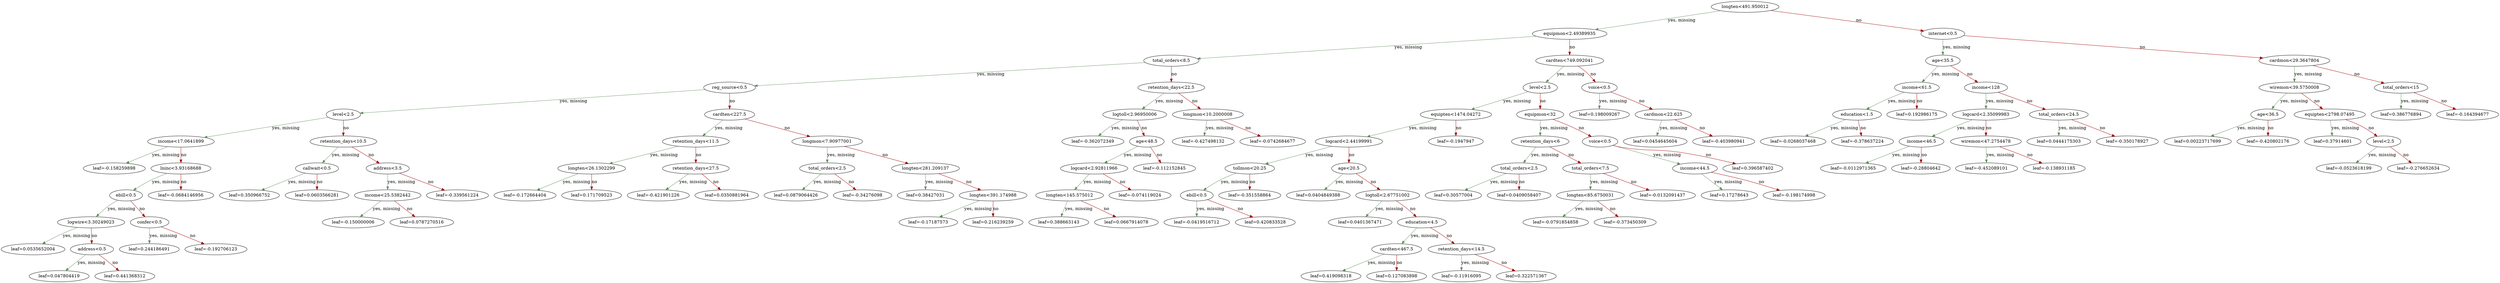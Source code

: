 digraph {
    graph [ rankdir=TB ]

    0 [ label="longten<491.950012" ]
    0 -> 1 [label="yes, missing" color="#638e5e"]
    0 -> 2 [label="no" color="#a40000"]

    1 [ label="equipmon<2.49389935" ]
    1 -> 3 [label="yes, missing" color="#638e5e"]
    1 -> 4 [label="no" color="#a40000"]

    3 [ label="total_orders<8.5" ]
    3 -> 7 [label="yes, missing" color="#638e5e"]
    3 -> 8 [label="no" color="#a40000"]

    7 [ label="reg_source<0.5" ]
    7 -> 15 [label="yes, missing" color="#638e5e"]
    7 -> 16 [label="no" color="#a40000"]

    15 [ label="level<2.5" ]
    15 -> 31 [label="yes, missing" color="#638e5e"]
    15 -> 32 [label="no" color="#a40000"]

    31 [ label="income<17.0641899" ]
    31 -> 55 [label="yes, missing" color="#638e5e"]
    31 -> 56 [label="no" color="#a40000"]

    55 [ label="leaf=-0.158259898" ]

    56 [ label="lninc<3.93168688" ]
    56 -> 77 [label="yes, missing" color="#638e5e"]
    56 -> 78 [label="no" color="#a40000"]

    77 [ label="ebill<0.5" ]
    77 -> 103 [label="yes, missing" color="#638e5e"]
    77 -> 104 [label="no" color="#a40000"]

    103 [ label="logwire<3.30249023" ]
    103 -> 117 [label="yes, missing" color="#638e5e"]
    103 -> 118 [label="no" color="#a40000"]

    117 [ label="leaf=0.0535652004" ]

    118 [ label="address<0.5" ]
    118 -> 123 [label="yes, missing" color="#638e5e"]
    118 -> 124 [label="no" color="#a40000"]

    123 [ label="leaf=0.047804419" ]

    124 [ label="leaf=0.441368312" ]

    104 [ label="confer<0.5" ]
    104 -> 119 [label="yes, missing" color="#638e5e"]
    104 -> 120 [label="no" color="#a40000"]

    119 [ label="leaf=0.244186491" ]

    120 [ label="leaf=-0.192706123" ]

    78 [ label="leaf=-0.0684146956" ]

    32 [ label="retention_days<10.5" ]
    32 -> 57 [label="yes, missing" color="#638e5e"]
    32 -> 58 [label="no" color="#a40000"]

    57 [ label="callwait<0.5" ]
    57 -> 79 [label="yes, missing" color="#638e5e"]
    57 -> 80 [label="no" color="#a40000"]

    79 [ label="leaf=0.350966752" ]

    80 [ label="leaf=0.0603566281" ]

    58 [ label="address<3.5" ]
    58 -> 81 [label="yes, missing" color="#638e5e"]
    58 -> 82 [label="no" color="#a40000"]

    81 [ label="income<25.5382442" ]
    81 -> 105 [label="yes, missing" color="#638e5e"]
    81 -> 106 [label="no" color="#a40000"]

    105 [ label="leaf=-0.150000006" ]

    106 [ label="leaf=0.0787270516" ]

    82 [ label="leaf=-0.339561224" ]

    16 [ label="cardten<227.5" ]
    16 -> 33 [label="yes, missing" color="#638e5e"]
    16 -> 34 [label="no" color="#a40000"]

    33 [ label="retention_days<11.5" ]
    33 -> 59 [label="yes, missing" color="#638e5e"]
    33 -> 60 [label="no" color="#a40000"]

    59 [ label="longten<26.1302299" ]
    59 -> 83 [label="yes, missing" color="#638e5e"]
    59 -> 84 [label="no" color="#a40000"]

    83 [ label="leaf=-0.172664404" ]

    84 [ label="leaf=0.171709523" ]

    60 [ label="retention_days<27.5" ]
    60 -> 85 [label="yes, missing" color="#638e5e"]
    60 -> 86 [label="no" color="#a40000"]

    85 [ label="leaf=-0.421901226" ]

    86 [ label="leaf=0.0350881964" ]

    34 [ label="longmon<7.90977001" ]
    34 -> 61 [label="yes, missing" color="#638e5e"]
    34 -> 62 [label="no" color="#a40000"]

    61 [ label="total_orders<2.5" ]
    61 -> 87 [label="yes, missing" color="#638e5e"]
    61 -> 88 [label="no" color="#a40000"]

    87 [ label="leaf=0.0879064426" ]

    88 [ label="leaf=-0.34276098" ]

    62 [ label="longten<281.209137" ]
    62 -> 89 [label="yes, missing" color="#638e5e"]
    62 -> 90 [label="no" color="#a40000"]

    89 [ label="leaf=0.38427031" ]

    90 [ label="longten<391.174988" ]
    90 -> 107 [label="yes, missing" color="#638e5e"]
    90 -> 108 [label="no" color="#a40000"]

    107 [ label="leaf=-0.17187573" ]

    108 [ label="leaf=0.216239259" ]

    8 [ label="retention_days<22.5" ]
    8 -> 17 [label="yes, missing" color="#638e5e"]
    8 -> 18 [label="no" color="#a40000"]

    17 [ label="logtoll<2.96950006" ]
    17 -> 35 [label="yes, missing" color="#638e5e"]
    17 -> 36 [label="no" color="#a40000"]

    35 [ label="leaf=-0.362072349" ]

    36 [ label="age<48.5" ]
    36 -> 63 [label="yes, missing" color="#638e5e"]
    36 -> 64 [label="no" color="#a40000"]

    63 [ label="logcard<2.92811966" ]
    63 -> 91 [label="yes, missing" color="#638e5e"]
    63 -> 92 [label="no" color="#a40000"]

    91 [ label="longten<145.575012" ]
    91 -> 109 [label="yes, missing" color="#638e5e"]
    91 -> 110 [label="no" color="#a40000"]

    109 [ label="leaf=0.388663143" ]

    110 [ label="leaf=0.0667914078" ]

    92 [ label="leaf=-0.074119024" ]

    64 [ label="leaf=-0.112152845" ]

    18 [ label="longmon<10.2000008" ]
    18 -> 37 [label="yes, missing" color="#638e5e"]
    18 -> 38 [label="no" color="#a40000"]

    37 [ label="leaf=-0.427498132" ]

    38 [ label="leaf=-0.0742684677" ]

    4 [ label="cardten<749.092041" ]
    4 -> 9 [label="yes, missing" color="#638e5e"]
    4 -> 10 [label="no" color="#a40000"]

    9 [ label="level<2.5" ]
    9 -> 19 [label="yes, missing" color="#638e5e"]
    9 -> 20 [label="no" color="#a40000"]

    19 [ label="equipten<1474.04272" ]
    19 -> 39 [label="yes, missing" color="#638e5e"]
    19 -> 40 [label="no" color="#a40000"]

    39 [ label="logcard<2.44199991" ]
    39 -> 65 [label="yes, missing" color="#638e5e"]
    39 -> 66 [label="no" color="#a40000"]

    65 [ label="tollmon<20.25" ]
    65 -> 93 [label="yes, missing" color="#638e5e"]
    65 -> 94 [label="no" color="#a40000"]

    93 [ label="ebill<0.5" ]
    93 -> 111 [label="yes, missing" color="#638e5e"]
    93 -> 112 [label="no" color="#a40000"]

    111 [ label="leaf=-0.0419516712" ]

    112 [ label="leaf=0.420833528" ]

    94 [ label="leaf=-0.351558864" ]

    66 [ label="age<20.5" ]
    66 -> 95 [label="yes, missing" color="#638e5e"]
    66 -> 96 [label="no" color="#a40000"]

    95 [ label="leaf=0.0404849388" ]

    96 [ label="logtoll<2.67751002" ]
    96 -> 113 [label="yes, missing" color="#638e5e"]
    96 -> 114 [label="no" color="#a40000"]

    113 [ label="leaf=0.0401367471" ]

    114 [ label="education<4.5" ]
    114 -> 121 [label="yes, missing" color="#638e5e"]
    114 -> 122 [label="no" color="#a40000"]

    121 [ label="cardten<467.5" ]
    121 -> 125 [label="yes, missing" color="#638e5e"]
    121 -> 126 [label="no" color="#a40000"]

    125 [ label="leaf=0.419098318" ]

    126 [ label="leaf=0.127083898" ]

    122 [ label="retention_days<14.5" ]
    122 -> 127 [label="yes, missing" color="#638e5e"]
    122 -> 128 [label="no" color="#a40000"]

    127 [ label="leaf=-0.11916095" ]

    128 [ label="leaf=0.322571367" ]

    40 [ label="leaf=-0.1947947" ]

    20 [ label="equipmon<32" ]
    20 -> 41 [label="yes, missing" color="#638e5e"]
    20 -> 42 [label="no" color="#a40000"]

    41 [ label="retention_days<6" ]
    41 -> 67 [label="yes, missing" color="#638e5e"]
    41 -> 68 [label="no" color="#a40000"]

    67 [ label="total_orders<2.5" ]
    67 -> 97 [label="yes, missing" color="#638e5e"]
    67 -> 98 [label="no" color="#a40000"]

    97 [ label="leaf=0.30577004" ]

    98 [ label="leaf=0.0409058407" ]

    68 [ label="total_orders<7.5" ]
    68 -> 99 [label="yes, missing" color="#638e5e"]
    68 -> 100 [label="no" color="#a40000"]

    99 [ label="longten<85.6750031" ]
    99 -> 115 [label="yes, missing" color="#638e5e"]
    99 -> 116 [label="no" color="#a40000"]

    115 [ label="leaf=-0.0791854858" ]

    116 [ label="leaf=-0.373450309" ]

    100 [ label="leaf=-0.0132091437" ]

    42 [ label="voice<0.5" ]
    42 -> 69 [label="yes, missing" color="#638e5e"]
    42 -> 70 [label="no" color="#a40000"]

    69 [ label="income<44.5" ]
    69 -> 101 [label="yes, missing" color="#638e5e"]
    69 -> 102 [label="no" color="#a40000"]

    101 [ label="leaf=0.17278643" ]

    102 [ label="leaf=-0.198174998" ]

    70 [ label="leaf=0.396587402" ]

    10 [ label="voice<0.5" ]
    10 -> 21 [label="yes, missing" color="#638e5e"]
    10 -> 22 [label="no" color="#a40000"]

    21 [ label="leaf=0.198009267" ]

    22 [ label="cardmon<22.625" ]
    22 -> 43 [label="yes, missing" color="#638e5e"]
    22 -> 44 [label="no" color="#a40000"]

    43 [ label="leaf=0.0454645604" ]

    44 [ label="leaf=-0.403980941" ]

    2 [ label="internet<0.5" ]
    2 -> 5 [label="yes, missing" color="#638e5e"]
    2 -> 6 [label="no" color="#a40000"]

    5 [ label="age<35.5" ]
    5 -> 11 [label="yes, missing" color="#638e5e"]
    5 -> 12 [label="no" color="#a40000"]

    11 [ label="income<61.5" ]
    11 -> 23 [label="yes, missing" color="#638e5e"]
    11 -> 24 [label="no" color="#a40000"]

    23 [ label="education<1.5" ]
    23 -> 45 [label="yes, missing" color="#638e5e"]
    23 -> 46 [label="no" color="#a40000"]

    45 [ label="leaf=-0.0268037468" ]

    46 [ label="leaf=-0.378637224" ]

    24 [ label="leaf=0.192986175" ]

    12 [ label="income<128" ]
    12 -> 25 [label="yes, missing" color="#638e5e"]
    12 -> 26 [label="no" color="#a40000"]

    25 [ label="logcard<2.35099983" ]
    25 -> 47 [label="yes, missing" color="#638e5e"]
    25 -> 48 [label="no" color="#a40000"]

    47 [ label="income<46.5" ]
    47 -> 71 [label="yes, missing" color="#638e5e"]
    47 -> 72 [label="no" color="#a40000"]

    71 [ label="leaf=-0.0112971365" ]

    72 [ label="leaf=-0.28804642" ]

    48 [ label="wiremon<47.2754478" ]
    48 -> 73 [label="yes, missing" color="#638e5e"]
    48 -> 74 [label="no" color="#a40000"]

    73 [ label="leaf=-0.452089101" ]

    74 [ label="leaf=-0.138931185" ]

    26 [ label="total_orders<24.5" ]
    26 -> 49 [label="yes, missing" color="#638e5e"]
    26 -> 50 [label="no" color="#a40000"]

    49 [ label="leaf=0.0444175303" ]

    50 [ label="leaf=-0.350178927" ]

    6 [ label="cardmon<29.3647804" ]
    6 -> 13 [label="yes, missing" color="#638e5e"]
    6 -> 14 [label="no" color="#a40000"]

    13 [ label="wiremon<39.5750008" ]
    13 -> 27 [label="yes, missing" color="#638e5e"]
    13 -> 28 [label="no" color="#a40000"]

    27 [ label="age<36.5" ]
    27 -> 51 [label="yes, missing" color="#638e5e"]
    27 -> 52 [label="no" color="#a40000"]

    51 [ label="leaf=0.00223717699" ]

    52 [ label="leaf=-0.420802176" ]

    28 [ label="equipten<2798.07495" ]
    28 -> 53 [label="yes, missing" color="#638e5e"]
    28 -> 54 [label="no" color="#a40000"]

    53 [ label="leaf=0.37914601" ]

    54 [ label="level<2.5" ]
    54 -> 75 [label="yes, missing" color="#638e5e"]
    54 -> 76 [label="no" color="#a40000"]

    75 [ label="leaf=-0.0523618199" ]

    76 [ label="leaf=-0.276652634" ]

    14 [ label="total_orders<15" ]
    14 -> 29 [label="yes, missing" color="#638e5e"]
    14 -> 30 [label="no" color="#a40000"]

    29 [ label="leaf=0.386776894" ]

    30 [ label="leaf=-0.164394677" ]
}
